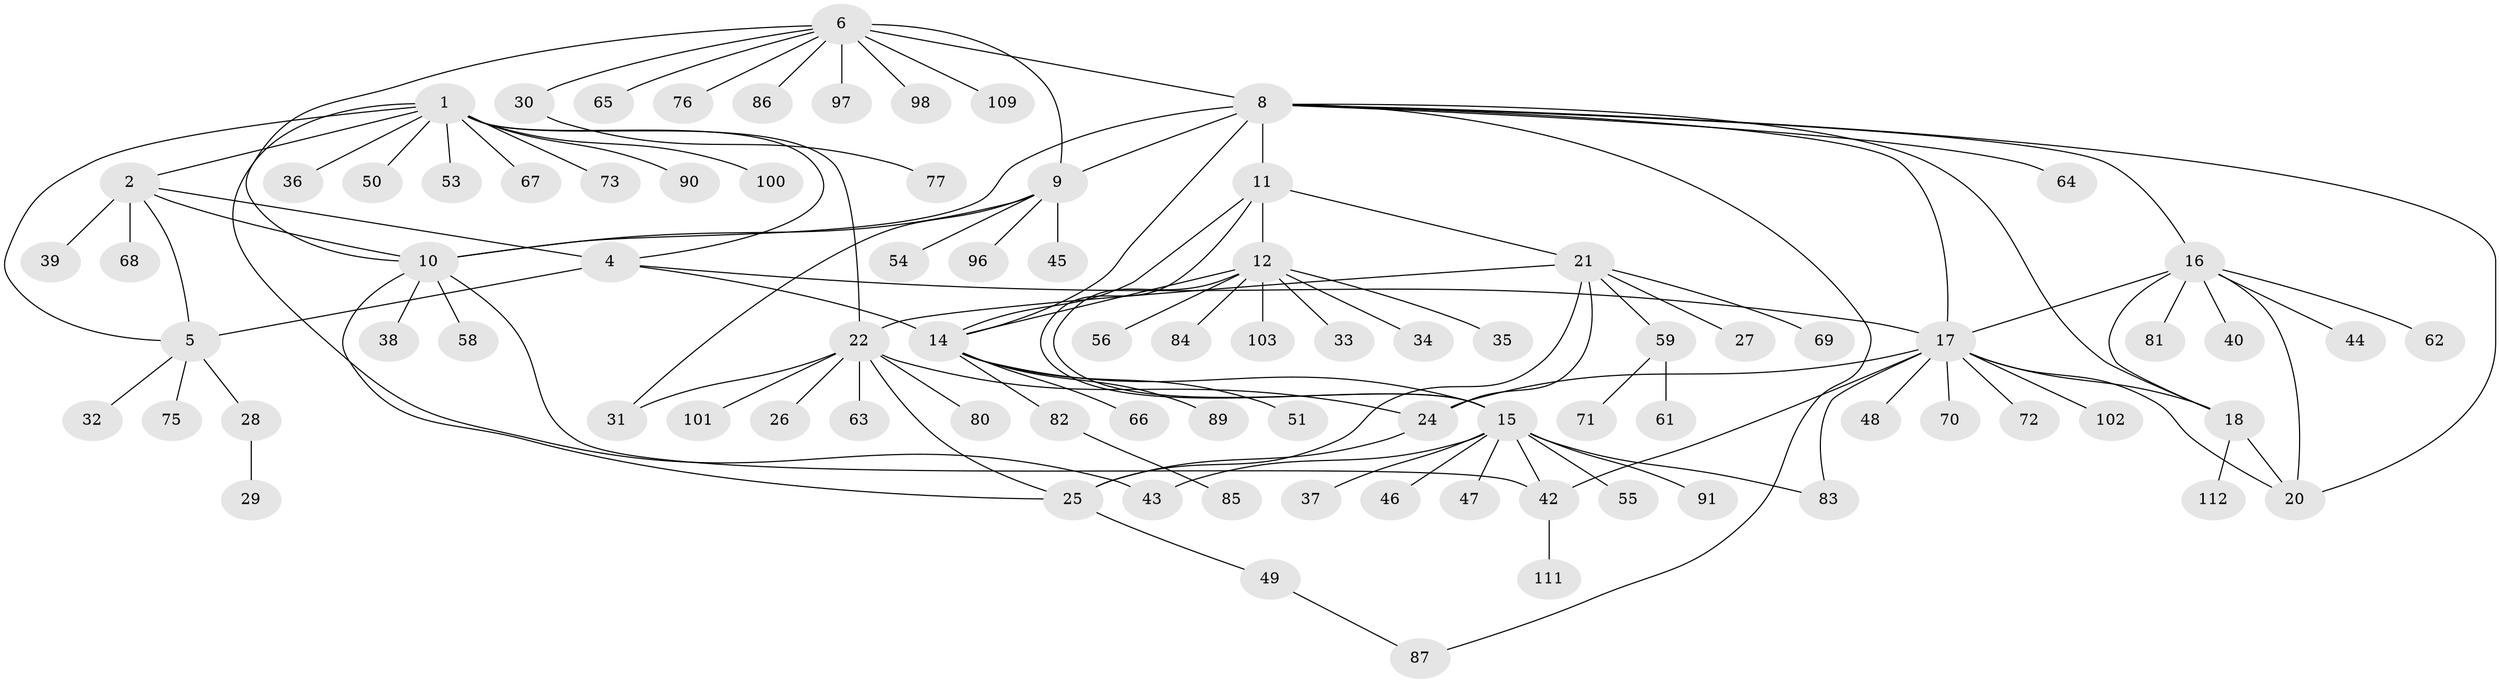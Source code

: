 // original degree distribution, {14: 0.008928571428571428, 6: 0.044642857142857144, 5: 0.026785714285714284, 7: 0.03571428571428571, 8: 0.026785714285714284, 10: 0.026785714285714284, 9: 0.017857142857142856, 11: 0.008928571428571428, 13: 0.017857142857142856, 4: 0.026785714285714284, 1: 0.625, 2: 0.13392857142857142}
// Generated by graph-tools (version 1.1) at 2025/42/03/06/25 10:42:12]
// undirected, 88 vertices, 117 edges
graph export_dot {
graph [start="1"]
  node [color=gray90,style=filled];
  1 [super="+105"];
  2 [super="+3"];
  4 [super="+79"];
  5 [super="+104"];
  6 [super="+7"];
  8 [super="+19"];
  9 [super="+99"];
  10 [super="+57"];
  11 [super="+74"];
  12 [super="+13"];
  14 [super="+41"];
  15 [super="+95"];
  16 [super="+52"];
  17 [super="+93"];
  18 [super="+60"];
  20;
  21 [super="+23"];
  22 [super="+78"];
  24 [super="+108"];
  25;
  26;
  27;
  28;
  29;
  30;
  31;
  32 [super="+106"];
  33;
  34;
  35;
  36;
  37 [super="+92"];
  38;
  39;
  40;
  42 [super="+88"];
  43;
  44;
  45;
  46;
  47;
  48;
  49;
  50;
  51;
  53;
  54;
  55;
  56;
  58;
  59 [super="+110"];
  61;
  62;
  63;
  64;
  65;
  66;
  67;
  68;
  69;
  70;
  71;
  72;
  73 [super="+107"];
  75;
  76;
  77 [super="+94"];
  80;
  81;
  82;
  83;
  84;
  85;
  86;
  87;
  89;
  90;
  91;
  96;
  97;
  98;
  100;
  101;
  102;
  103;
  109;
  111;
  112;
  1 -- 2 [weight=2];
  1 -- 4;
  1 -- 5;
  1 -- 22;
  1 -- 36;
  1 -- 43;
  1 -- 50;
  1 -- 53;
  1 -- 67;
  1 -- 73;
  1 -- 90;
  1 -- 100;
  2 -- 4 [weight=2];
  2 -- 5 [weight=2];
  2 -- 39;
  2 -- 68;
  2 -- 10;
  4 -- 5;
  4 -- 14;
  4 -- 17;
  5 -- 28;
  5 -- 32;
  5 -- 75;
  6 -- 8 [weight=2];
  6 -- 9 [weight=2];
  6 -- 10 [weight=2];
  6 -- 30;
  6 -- 76;
  6 -- 86;
  6 -- 97;
  6 -- 98;
  6 -- 109;
  6 -- 65;
  8 -- 9;
  8 -- 10 [weight=2];
  8 -- 11;
  8 -- 64;
  8 -- 16;
  8 -- 17;
  8 -- 18;
  8 -- 20;
  8 -- 87;
  8 -- 14;
  9 -- 10;
  9 -- 31;
  9 -- 45;
  9 -- 54;
  9 -- 96;
  10 -- 25;
  10 -- 38;
  10 -- 58;
  10 -- 42;
  11 -- 12 [weight=2];
  11 -- 14;
  11 -- 15;
  11 -- 21;
  12 -- 14 [weight=2];
  12 -- 15 [weight=2];
  12 -- 33;
  12 -- 35;
  12 -- 84;
  12 -- 103;
  12 -- 34;
  12 -- 56;
  14 -- 15;
  14 -- 51;
  14 -- 66;
  14 -- 82;
  14 -- 89;
  15 -- 37;
  15 -- 42;
  15 -- 43;
  15 -- 46;
  15 -- 47;
  15 -- 55;
  15 -- 83;
  15 -- 91;
  16 -- 17;
  16 -- 18;
  16 -- 20;
  16 -- 40;
  16 -- 44;
  16 -- 62;
  16 -- 81;
  17 -- 18;
  17 -- 20;
  17 -- 24;
  17 -- 42;
  17 -- 48;
  17 -- 70;
  17 -- 72;
  17 -- 83;
  17 -- 102;
  18 -- 20;
  18 -- 112;
  21 -- 22 [weight=2];
  21 -- 24 [weight=2];
  21 -- 25 [weight=2];
  21 -- 27;
  21 -- 69;
  21 -- 59;
  22 -- 24;
  22 -- 25;
  22 -- 26;
  22 -- 31;
  22 -- 63;
  22 -- 80;
  22 -- 101;
  24 -- 25;
  25 -- 49;
  28 -- 29;
  30 -- 77;
  42 -- 111;
  49 -- 87;
  59 -- 61;
  59 -- 71;
  82 -- 85;
}
